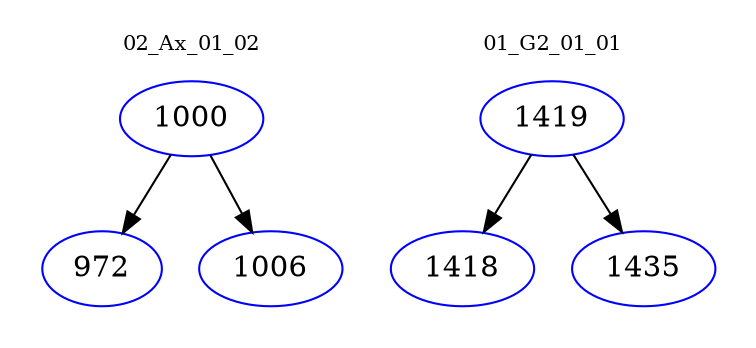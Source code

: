 digraph{
subgraph cluster_0 {
color = white
label = "02_Ax_01_02";
fontsize=10;
T0_1000 [label="1000", color="blue"]
T0_1000 -> T0_972 [color="black"]
T0_972 [label="972", color="blue"]
T0_1000 -> T0_1006 [color="black"]
T0_1006 [label="1006", color="blue"]
}
subgraph cluster_1 {
color = white
label = "01_G2_01_01";
fontsize=10;
T1_1419 [label="1419", color="blue"]
T1_1419 -> T1_1418 [color="black"]
T1_1418 [label="1418", color="blue"]
T1_1419 -> T1_1435 [color="black"]
T1_1435 [label="1435", color="blue"]
}
}
